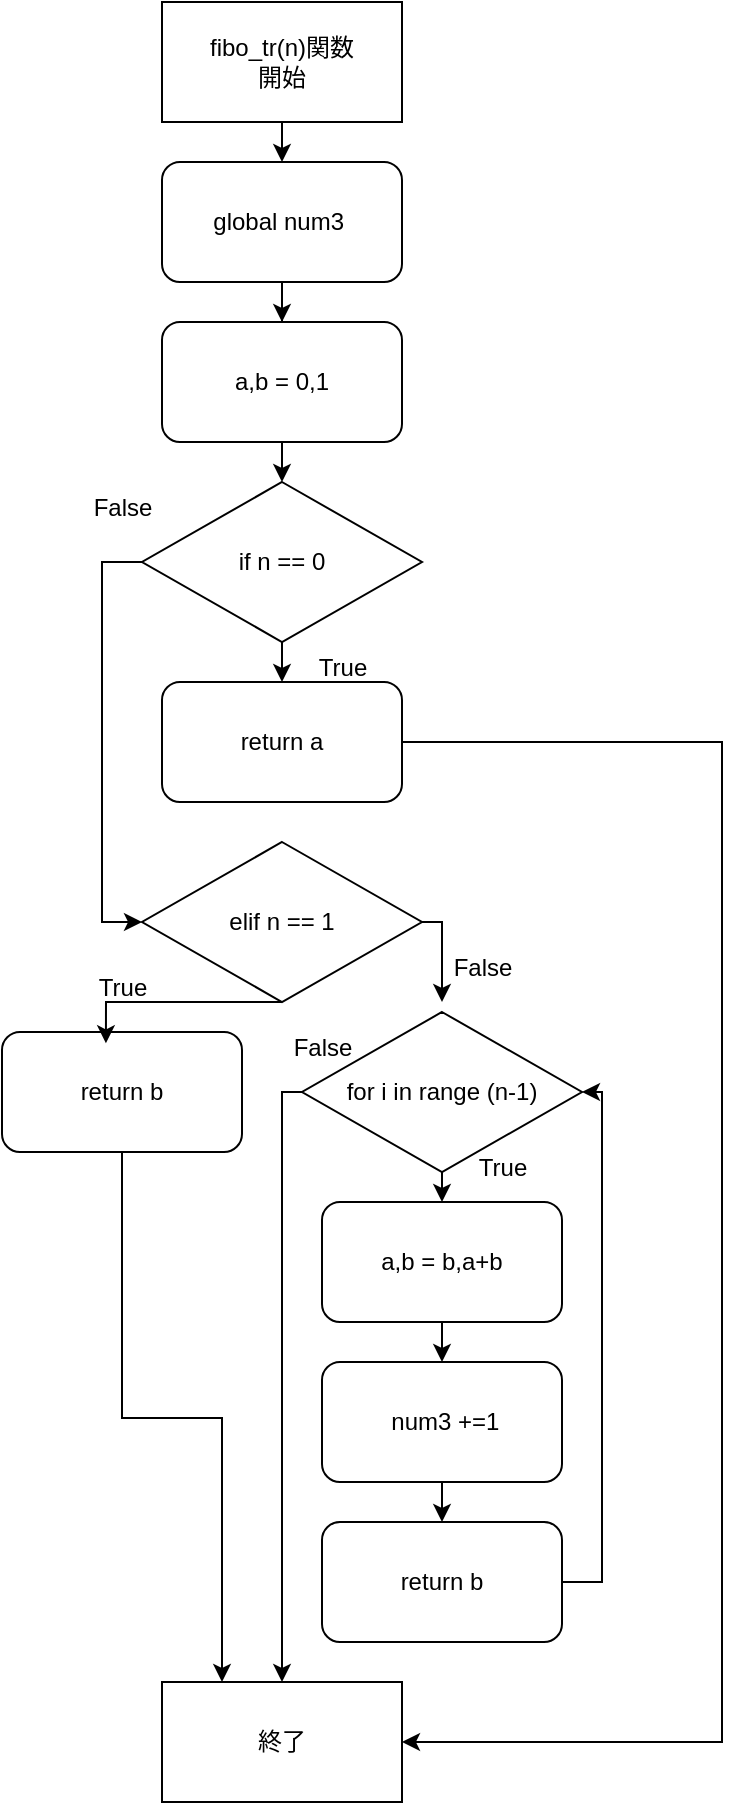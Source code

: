 <mxfile version="24.4.14" type="onedrive">
  <diagram name="ページ1" id="5HD-J3yW9Bw1lxgdHWVV">
    <mxGraphModel grid="1" page="1" gridSize="10" guides="1" tooltips="1" connect="1" arrows="1" fold="1" pageScale="1" pageWidth="827" pageHeight="1169" math="0" shadow="0">
      <root>
        <mxCell id="0" />
        <mxCell id="1" parent="0" />
        <mxCell id="t27i11uLKwTqxH_jMoTj-17" style="edgeStyle=orthogonalEdgeStyle;rounded=0;orthogonalLoop=1;jettySize=auto;html=1;exitX=0.5;exitY=1;exitDx=0;exitDy=0;" edge="1" parent="1" source="t27i11uLKwTqxH_jMoTj-1" target="t27i11uLKwTqxH_jMoTj-3">
          <mxGeometry relative="1" as="geometry" />
        </mxCell>
        <mxCell id="t27i11uLKwTqxH_jMoTj-1" value="global num3&amp;nbsp;" style="rounded=1;whiteSpace=wrap;html=1;" vertex="1" parent="1">
          <mxGeometry x="160" y="120" width="120" height="60" as="geometry" />
        </mxCell>
        <mxCell id="t27i11uLKwTqxH_jMoTj-16" style="edgeStyle=orthogonalEdgeStyle;rounded=0;orthogonalLoop=1;jettySize=auto;html=1;exitX=0.5;exitY=1;exitDx=0;exitDy=0;entryX=0.5;entryY=0;entryDx=0;entryDy=0;" edge="1" parent="1" source="t27i11uLKwTqxH_jMoTj-2" target="t27i11uLKwTqxH_jMoTj-1">
          <mxGeometry relative="1" as="geometry" />
        </mxCell>
        <mxCell id="t27i11uLKwTqxH_jMoTj-2" value="fibo_tr(n)関数&lt;div&gt;開始&lt;/div&gt;" style="rounded=0;whiteSpace=wrap;html=1;" vertex="1" parent="1">
          <mxGeometry x="160" y="40" width="120" height="60" as="geometry" />
        </mxCell>
        <mxCell id="t27i11uLKwTqxH_jMoTj-18" style="edgeStyle=orthogonalEdgeStyle;rounded=0;orthogonalLoop=1;jettySize=auto;html=1;exitX=0.5;exitY=1;exitDx=0;exitDy=0;entryX=0.5;entryY=0;entryDx=0;entryDy=0;" edge="1" parent="1" source="t27i11uLKwTqxH_jMoTj-3" target="t27i11uLKwTqxH_jMoTj-5">
          <mxGeometry relative="1" as="geometry" />
        </mxCell>
        <mxCell id="t27i11uLKwTqxH_jMoTj-3" value="a,b = 0,1" style="rounded=1;whiteSpace=wrap;html=1;" vertex="1" parent="1">
          <mxGeometry x="160" y="200" width="120" height="60" as="geometry" />
        </mxCell>
        <mxCell id="t27i11uLKwTqxH_jMoTj-19" style="edgeStyle=orthogonalEdgeStyle;rounded=0;orthogonalLoop=1;jettySize=auto;html=1;exitX=0.5;exitY=1;exitDx=0;exitDy=0;entryX=0.5;entryY=0;entryDx=0;entryDy=0;" edge="1" parent="1" source="t27i11uLKwTqxH_jMoTj-5" target="t27i11uLKwTqxH_jMoTj-6">
          <mxGeometry relative="1" as="geometry" />
        </mxCell>
        <mxCell id="t27i11uLKwTqxH_jMoTj-20" style="edgeStyle=orthogonalEdgeStyle;rounded=0;orthogonalLoop=1;jettySize=auto;html=1;exitX=0;exitY=0.5;exitDx=0;exitDy=0;" edge="1" parent="1" source="t27i11uLKwTqxH_jMoTj-5" target="t27i11uLKwTqxH_jMoTj-10">
          <mxGeometry relative="1" as="geometry">
            <Array as="points">
              <mxPoint x="130" y="320" />
              <mxPoint x="130" y="500" />
            </Array>
          </mxGeometry>
        </mxCell>
        <mxCell id="t27i11uLKwTqxH_jMoTj-5" value="if n == 0" style="rhombus;whiteSpace=wrap;html=1;" vertex="1" parent="1">
          <mxGeometry x="150" y="280" width="140" height="80" as="geometry" />
        </mxCell>
        <mxCell id="t27i11uLKwTqxH_jMoTj-21" style="edgeStyle=orthogonalEdgeStyle;rounded=0;orthogonalLoop=1;jettySize=auto;html=1;exitX=1;exitY=0.5;exitDx=0;exitDy=0;entryX=1;entryY=0.5;entryDx=0;entryDy=0;" edge="1" parent="1" source="t27i11uLKwTqxH_jMoTj-6" target="t27i11uLKwTqxH_jMoTj-15">
          <mxGeometry relative="1" as="geometry">
            <Array as="points">
              <mxPoint x="440" y="410" />
              <mxPoint x="440" y="910" />
            </Array>
          </mxGeometry>
        </mxCell>
        <mxCell id="t27i11uLKwTqxH_jMoTj-6" value="return a" style="rounded=1;whiteSpace=wrap;html=1;" vertex="1" parent="1">
          <mxGeometry x="160" y="380" width="120" height="60" as="geometry" />
        </mxCell>
        <mxCell id="t27i11uLKwTqxH_jMoTj-35" style="edgeStyle=orthogonalEdgeStyle;rounded=0;orthogonalLoop=1;jettySize=auto;html=1;exitX=0.5;exitY=1;exitDx=0;exitDy=0;" edge="1" parent="1" source="t27i11uLKwTqxH_jMoTj-8" target="t27i11uLKwTqxH_jMoTj-15">
          <mxGeometry relative="1" as="geometry">
            <Array as="points">
              <mxPoint x="140" y="748" />
              <mxPoint x="190" y="748" />
            </Array>
          </mxGeometry>
        </mxCell>
        <mxCell id="t27i11uLKwTqxH_jMoTj-8" value="return b" style="rounded=1;whiteSpace=wrap;html=1;" vertex="1" parent="1">
          <mxGeometry x="80" y="555" width="120" height="60" as="geometry" />
        </mxCell>
        <mxCell id="t27i11uLKwTqxH_jMoTj-28" style="edgeStyle=orthogonalEdgeStyle;rounded=0;orthogonalLoop=1;jettySize=auto;html=1;exitX=1;exitY=0.5;exitDx=0;exitDy=0;" edge="1" parent="1" source="t27i11uLKwTqxH_jMoTj-10">
          <mxGeometry relative="1" as="geometry">
            <mxPoint x="300" y="540" as="targetPoint" />
            <Array as="points">
              <mxPoint x="300" y="500" />
            </Array>
          </mxGeometry>
        </mxCell>
        <mxCell id="t27i11uLKwTqxH_jMoTj-10" value="elif n == 1" style="rhombus;whiteSpace=wrap;html=1;" vertex="1" parent="1">
          <mxGeometry x="150" y="460" width="140" height="80" as="geometry" />
        </mxCell>
        <mxCell id="t27i11uLKwTqxH_jMoTj-31" style="edgeStyle=orthogonalEdgeStyle;rounded=0;orthogonalLoop=1;jettySize=auto;html=1;exitX=0.5;exitY=1;exitDx=0;exitDy=0;entryX=0.5;entryY=0;entryDx=0;entryDy=0;" edge="1" parent="1" source="t27i11uLKwTqxH_jMoTj-11" target="t27i11uLKwTqxH_jMoTj-12">
          <mxGeometry relative="1" as="geometry" />
        </mxCell>
        <mxCell id="t27i11uLKwTqxH_jMoTj-37" style="edgeStyle=orthogonalEdgeStyle;rounded=0;orthogonalLoop=1;jettySize=auto;html=1;exitX=0;exitY=0.5;exitDx=0;exitDy=0;" edge="1" parent="1" source="t27i11uLKwTqxH_jMoTj-11" target="t27i11uLKwTqxH_jMoTj-15">
          <mxGeometry relative="1" as="geometry">
            <Array as="points">
              <mxPoint x="220" y="585" />
            </Array>
          </mxGeometry>
        </mxCell>
        <mxCell id="t27i11uLKwTqxH_jMoTj-11" value="for i in range (n-1)" style="rhombus;whiteSpace=wrap;html=1;" vertex="1" parent="1">
          <mxGeometry x="230" y="545" width="140" height="80" as="geometry" />
        </mxCell>
        <mxCell id="t27i11uLKwTqxH_jMoTj-32" style="edgeStyle=orthogonalEdgeStyle;rounded=0;orthogonalLoop=1;jettySize=auto;html=1;exitX=0.5;exitY=1;exitDx=0;exitDy=0;entryX=0.5;entryY=0;entryDx=0;entryDy=0;" edge="1" parent="1" source="t27i11uLKwTqxH_jMoTj-12" target="t27i11uLKwTqxH_jMoTj-14">
          <mxGeometry relative="1" as="geometry" />
        </mxCell>
        <mxCell id="t27i11uLKwTqxH_jMoTj-12" value="a,b = b,a+b" style="rounded=1;whiteSpace=wrap;html=1;" vertex="1" parent="1">
          <mxGeometry x="240" y="640" width="120" height="60" as="geometry" />
        </mxCell>
        <mxCell id="t27i11uLKwTqxH_jMoTj-36" style="edgeStyle=orthogonalEdgeStyle;rounded=0;orthogonalLoop=1;jettySize=auto;html=1;exitX=1;exitY=0.5;exitDx=0;exitDy=0;entryX=1;entryY=0.5;entryDx=0;entryDy=0;" edge="1" parent="1" source="t27i11uLKwTqxH_jMoTj-13" target="t27i11uLKwTqxH_jMoTj-11">
          <mxGeometry relative="1" as="geometry" />
        </mxCell>
        <mxCell id="t27i11uLKwTqxH_jMoTj-13" value="return b" style="rounded=1;whiteSpace=wrap;html=1;" vertex="1" parent="1">
          <mxGeometry x="240" y="800" width="120" height="60" as="geometry" />
        </mxCell>
        <mxCell id="t27i11uLKwTqxH_jMoTj-33" style="edgeStyle=orthogonalEdgeStyle;rounded=0;orthogonalLoop=1;jettySize=auto;html=1;exitX=0.5;exitY=1;exitDx=0;exitDy=0;entryX=0.5;entryY=0;entryDx=0;entryDy=0;" edge="1" parent="1" source="t27i11uLKwTqxH_jMoTj-14" target="t27i11uLKwTqxH_jMoTj-13">
          <mxGeometry relative="1" as="geometry" />
        </mxCell>
        <mxCell id="t27i11uLKwTqxH_jMoTj-14" value="&amp;nbsp;num3 +=1" style="rounded=1;whiteSpace=wrap;html=1;" vertex="1" parent="1">
          <mxGeometry x="240" y="720" width="120" height="60" as="geometry" />
        </mxCell>
        <mxCell id="t27i11uLKwTqxH_jMoTj-15" value="終了" style="rounded=0;whiteSpace=wrap;html=1;" vertex="1" parent="1">
          <mxGeometry x="160" y="880" width="120" height="60" as="geometry" />
        </mxCell>
        <mxCell id="t27i11uLKwTqxH_jMoTj-22" value="True" style="text;html=1;align=center;verticalAlign=middle;resizable=0;points=[];autosize=1;strokeColor=none;fillColor=none;" vertex="1" parent="1">
          <mxGeometry x="225" y="358" width="50" height="30" as="geometry" />
        </mxCell>
        <mxCell id="t27i11uLKwTqxH_jMoTj-23" value="False" style="text;html=1;align=center;verticalAlign=middle;resizable=0;points=[];autosize=1;strokeColor=none;fillColor=none;" vertex="1" parent="1">
          <mxGeometry x="115" y="278" width="50" height="30" as="geometry" />
        </mxCell>
        <mxCell id="t27i11uLKwTqxH_jMoTj-24" style="edgeStyle=orthogonalEdgeStyle;rounded=0;orthogonalLoop=1;jettySize=auto;html=1;exitX=0.5;exitY=1;exitDx=0;exitDy=0;entryX=0.433;entryY=0.094;entryDx=0;entryDy=0;entryPerimeter=0;" edge="1" parent="1" source="t27i11uLKwTqxH_jMoTj-10" target="t27i11uLKwTqxH_jMoTj-8">
          <mxGeometry relative="1" as="geometry">
            <Array as="points">
              <mxPoint x="132" y="540" />
            </Array>
          </mxGeometry>
        </mxCell>
        <mxCell id="t27i11uLKwTqxH_jMoTj-29" value="False" style="text;html=1;align=center;verticalAlign=middle;resizable=0;points=[];autosize=1;strokeColor=none;fillColor=none;" vertex="1" parent="1">
          <mxGeometry x="295" y="508" width="50" height="30" as="geometry" />
        </mxCell>
        <mxCell id="t27i11uLKwTqxH_jMoTj-30" value="True" style="text;html=1;align=center;verticalAlign=middle;resizable=0;points=[];autosize=1;strokeColor=none;fillColor=none;" vertex="1" parent="1">
          <mxGeometry x="115" y="518" width="50" height="30" as="geometry" />
        </mxCell>
        <mxCell id="t27i11uLKwTqxH_jMoTj-38" value="False" style="text;html=1;align=center;verticalAlign=middle;resizable=0;points=[];autosize=1;strokeColor=none;fillColor=none;" vertex="1" parent="1">
          <mxGeometry x="215" y="548" width="50" height="30" as="geometry" />
        </mxCell>
        <mxCell id="t27i11uLKwTqxH_jMoTj-39" value="True" style="text;html=1;align=center;verticalAlign=middle;resizable=0;points=[];autosize=1;strokeColor=none;fillColor=none;" vertex="1" parent="1">
          <mxGeometry x="305" y="608" width="50" height="30" as="geometry" />
        </mxCell>
      </root>
    </mxGraphModel>
  </diagram>
</mxfile>
